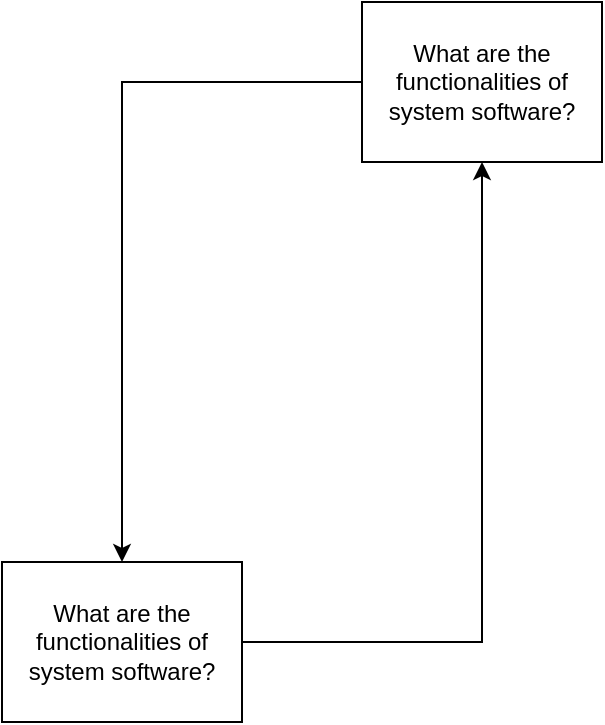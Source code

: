 <mxfile version="13.9.9" type="device"><diagram id="1HljauWVgjdLNj0nnCdq" name="Page-1"><mxGraphModel dx="1108" dy="510" grid="1" gridSize="10" guides="1" tooltips="1" connect="1" arrows="1" fold="1" page="1" pageScale="1" pageWidth="850" pageHeight="1100" math="0" shadow="0"><root><mxCell id="0"/><mxCell id="1" parent="0"/><mxCell id="SncvLb10LelQXjzAha-k-2" style="edgeStyle=orthogonalEdgeStyle;rounded=0;orthogonalLoop=1;jettySize=auto;html=1;" edge="1" parent="1" source="ne6eQimgSI1036kKYY5k-1" target="ezucOItoxPq1NxMVQEyC-2"><mxGeometry relative="1" as="geometry"/></mxCell><mxCell id="ne6eQimgSI1036kKYY5k-1" value="What are the functionalities of system software?" style="rounded=0;whiteSpace=wrap;html=1;" parent="1" vertex="1"><mxGeometry x="140" y="360" width="120" height="80" as="geometry"/></mxCell><mxCell id="SncvLb10LelQXjzAha-k-1" style="edgeStyle=orthogonalEdgeStyle;rounded=0;orthogonalLoop=1;jettySize=auto;html=1;" edge="1" parent="1" source="ezucOItoxPq1NxMVQEyC-2" target="ne6eQimgSI1036kKYY5k-1"><mxGeometry relative="1" as="geometry"><Array as="points"><mxPoint x="200" y="120"/></Array></mxGeometry></mxCell><mxCell id="ezucOItoxPq1NxMVQEyC-2" value="What are the functionalities of system software?" style="rounded=0;whiteSpace=wrap;html=1;" parent="1" vertex="1"><mxGeometry x="320" y="80" width="120" height="80" as="geometry"/></mxCell></root></mxGraphModel></diagram></mxfile>